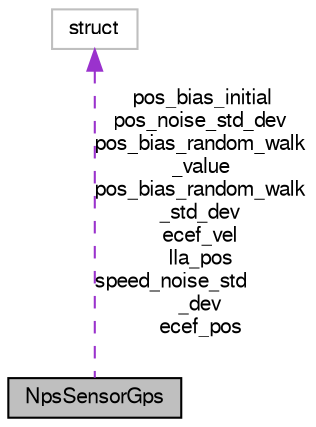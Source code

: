 digraph "NpsSensorGps"
{
  edge [fontname="FreeSans",fontsize="10",labelfontname="FreeSans",labelfontsize="10"];
  node [fontname="FreeSans",fontsize="10",shape=record];
  Node1 [label="NpsSensorGps",height=0.2,width=0.4,color="black", fillcolor="grey75", style="filled", fontcolor="black"];
  Node2 -> Node1 [dir="back",color="darkorchid3",fontsize="10",style="dashed",label=" pos_bias_initial\npos_noise_std_dev\npos_bias_random_walk\l_value\npos_bias_random_walk\l_std_dev\necef_vel\nlla_pos\nspeed_noise_std\l_dev\necef_pos" ,fontname="FreeSans"];
  Node2 [label="struct",height=0.2,width=0.4,color="grey75", fillcolor="white", style="filled"];
}
